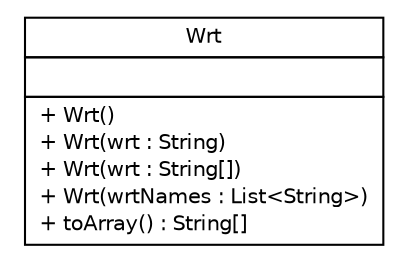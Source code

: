 #!/usr/local/bin/dot
#
# Class diagram 
# Generated by UMLGraph version R5_6 (http://www.umlgraph.org/)
#

digraph G {
	edge [fontname="Helvetica",fontsize=10,labelfontname="Helvetica",labelfontsize=10];
	node [fontname="Helvetica",fontsize=10,shape=plaintext];
	nodesep=0.25;
	ranksep=0.5;
	// sorcer.vfe.util.Wrt
	c8294 [label=<<table title="sorcer.vfe.util.Wrt" border="0" cellborder="1" cellspacing="0" cellpadding="2" port="p" href="./Wrt.html">
		<tr><td><table border="0" cellspacing="0" cellpadding="1">
<tr><td align="center" balign="center"> Wrt </td></tr>
		</table></td></tr>
		<tr><td><table border="0" cellspacing="0" cellpadding="1">
<tr><td align="left" balign="left">  </td></tr>
		</table></td></tr>
		<tr><td><table border="0" cellspacing="0" cellpadding="1">
<tr><td align="left" balign="left"> + Wrt() </td></tr>
<tr><td align="left" balign="left"> + Wrt(wrt : String) </td></tr>
<tr><td align="left" balign="left"> + Wrt(wrt : String[]) </td></tr>
<tr><td align="left" balign="left"> + Wrt(wrtNames : List&lt;String&gt;) </td></tr>
<tr><td align="left" balign="left"> + toArray() : String[] </td></tr>
		</table></td></tr>
		</table>>, URL="./Wrt.html", fontname="Helvetica", fontcolor="black", fontsize=10.0];
}

